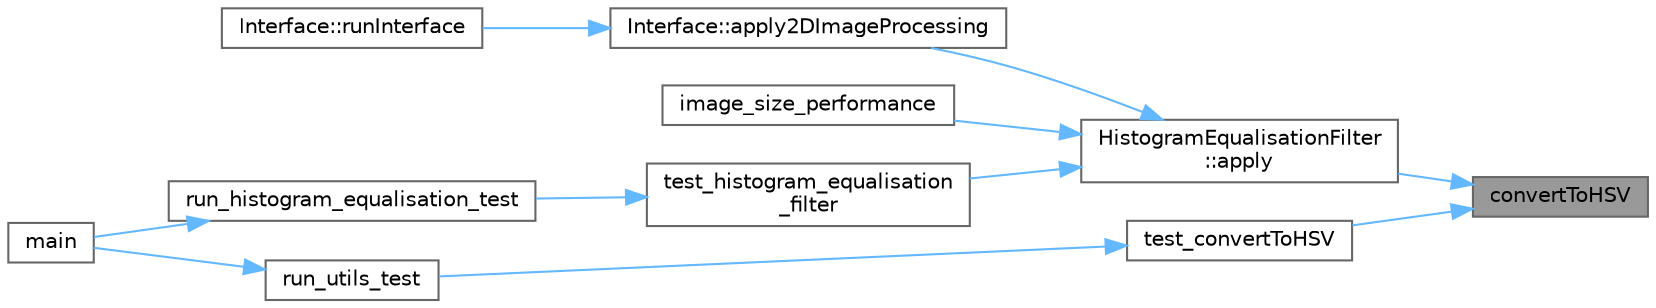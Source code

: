 digraph "convertToHSV"
{
 // LATEX_PDF_SIZE
  bgcolor="transparent";
  edge [fontname=Helvetica,fontsize=10,labelfontname=Helvetica,labelfontsize=10];
  node [fontname=Helvetica,fontsize=10,shape=box,height=0.2,width=0.4];
  rankdir="RL";
  Node1 [id="Node000001",label="convertToHSV",height=0.2,width=0.4,color="gray40", fillcolor="grey60", style="filled", fontcolor="black",tooltip=" "];
  Node1 -> Node2 [id="edge11_Node000001_Node000002",dir="back",color="steelblue1",style="solid",tooltip=" "];
  Node2 [id="Node000002",label="HistogramEqualisationFilter\l::apply",height=0.2,width=0.4,color="grey40", fillcolor="white", style="filled",URL="$class_histogram_equalisation_filter.html#a208239a3b094c9af3864489353944ee1",tooltip=" "];
  Node2 -> Node3 [id="edge12_Node000002_Node000003",dir="back",color="steelblue1",style="solid",tooltip=" "];
  Node3 [id="Node000003",label="Interface::apply2DImageProcessing",height=0.2,width=0.4,color="grey40", fillcolor="white", style="filled",URL="$class_interface.html#ab6e0b92a0ca2133f4d9f23c8ba5af747",tooltip=" "];
  Node3 -> Node4 [id="edge13_Node000003_Node000004",dir="back",color="steelblue1",style="solid",tooltip=" "];
  Node4 [id="Node000004",label="Interface::runInterface",height=0.2,width=0.4,color="grey40", fillcolor="white", style="filled",URL="$class_interface.html#a650f0750e1608aae7f62768d6e7b8bef",tooltip=" "];
  Node2 -> Node5 [id="edge14_Node000002_Node000005",dir="back",color="steelblue1",style="solid",tooltip=" "];
  Node5 [id="Node000005",label="image_size_performance",height=0.2,width=0.4,color="grey40", fillcolor="white", style="filled",URL="$auxiliary_8cpp.html#afcc370f7ad9b4286895e9f1d22128f5f",tooltip=" "];
  Node2 -> Node6 [id="edge15_Node000002_Node000006",dir="back",color="steelblue1",style="solid",tooltip=" "];
  Node6 [id="Node000006",label="test_histogram_equalisation\l_filter",height=0.2,width=0.4,color="grey40", fillcolor="white", style="filled",URL="$histogram__equalisation__test_8cpp.html#a20354280cffc641e1fa82bf4f398c484",tooltip=" "];
  Node6 -> Node7 [id="edge16_Node000006_Node000007",dir="back",color="steelblue1",style="solid",tooltip=" "];
  Node7 [id="Node000007",label="run_histogram_equalisation_test",height=0.2,width=0.4,color="grey40", fillcolor="white", style="filled",URL="$histogram__equalisation__test_8cpp.html#a8c633257161cb6e7d9e497057139ff7c",tooltip=" "];
  Node7 -> Node8 [id="edge17_Node000007_Node000008",dir="back",color="steelblue1",style="solid",tooltip=" "];
  Node8 [id="Node000008",label="main",height=0.2,width=0.4,color="grey40", fillcolor="white", style="filled",URL="$run__tests_8cpp.html#a3c04138a5bfe5d72780bb7e82a18e627",tooltip=" "];
  Node1 -> Node9 [id="edge18_Node000001_Node000009",dir="back",color="steelblue1",style="solid",tooltip=" "];
  Node9 [id="Node000009",label="test_convertToHSV",height=0.2,width=0.4,color="grey40", fillcolor="white", style="filled",URL="$utils__test_8cpp.html#aac94872a4a1f7f036c4886130162ff0e",tooltip=" "];
  Node9 -> Node10 [id="edge19_Node000009_Node000010",dir="back",color="steelblue1",style="solid",tooltip=" "];
  Node10 [id="Node000010",label="run_utils_test",height=0.2,width=0.4,color="grey40", fillcolor="white", style="filled",URL="$utils__test_8cpp.html#af024c6ad46f7833ee25f5bd619487d33",tooltip=" "];
  Node10 -> Node8 [id="edge20_Node000010_Node000008",dir="back",color="steelblue1",style="solid",tooltip=" "];
}
